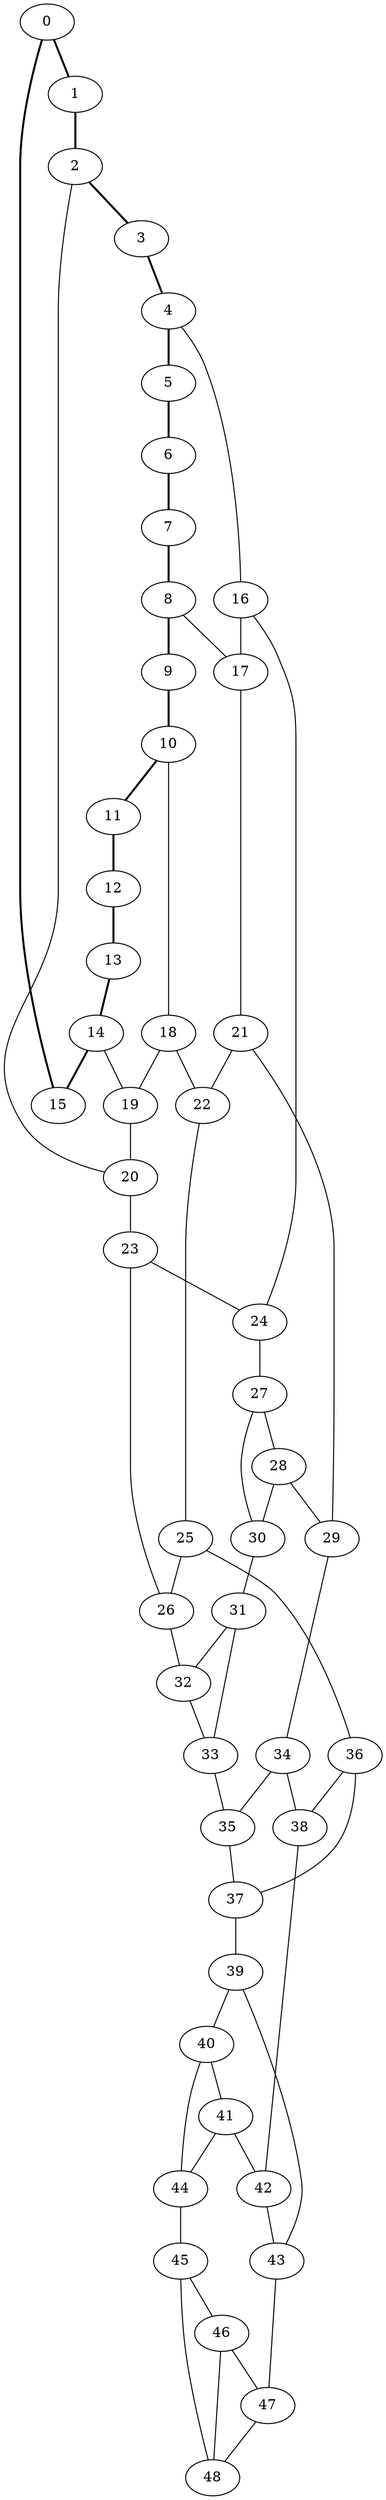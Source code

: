 //Inside of this graph isn't 3-connected
graph G {
0 [ pos = " 10.50,0.00!" ];
0 -- 1[style=bold];
0 -- 15[style=bold];
1 [ pos = " 9.70,4.02!" ];
1 -- 2[style=bold];
2 [ pos = " 7.42,7.42!" ];
2 -- 3[style=bold];
2 -- 20;
3 [ pos = " 4.02,9.70!" ];
3 -- 4[style=bold];
4 [ pos = " 0.00,10.50!" ];
4 -- 5[style=bold];
4 -- 16;
5 [ pos = " -4.02,9.70!" ];
5 -- 6[style=bold];
6 [ pos = " -7.42,7.42!" ];
6 -- 7[style=bold];
7 [ pos = " -9.70,4.02!" ];
7 -- 8[style=bold];
8 [ pos = " -10.50,0.00!" ];
8 -- 9[style=bold];
8 -- 17;
9 [ pos = " -9.70,-4.02!" ];
9 -- 10[style=bold];
10 [ pos = " -7.42,-7.42!" ];
10 -- 11[style=bold];
10 -- 18;
11 [ pos = " -4.02,-9.70!" ];
11 -- 12[style=bold];
12 [ pos = " 0.00,-10.50!" ];
12 -- 13[style=bold];
13 [ pos = " 4.02,-9.70!" ];
13 -- 14[style=bold];
14 [ pos = " 7.42,-7.42!" ];
14 -- 15[style=bold];
14 -- 19;
15 [ pos = " 9.70,-4.02!" ];
16 -- 17;
16 -- 24;
17 -- 21;
18 -- 19;
18 -- 22;
19 -- 20;
20 -- 23;
21 -- 22;
21 -- 29;
22 -- 25;
23 -- 24;
23 -- 26;
24 -- 27;
25 -- 26;
25 -- 36;
26 -- 32;
27 -- 28;
27 -- 30;
28 -- 29;
28 -- 30;
29 -- 34;
30 -- 31;
31 -- 32;
31 -- 33;
32 -- 33;
33 -- 35;
34 -- 35;
34 -- 38;
35 -- 37;
36 -- 37;
36 -- 38;
37 -- 39;
38 -- 42;
39 -- 40;
39 -- 43;
40 -- 41;
40 -- 44;
41 -- 42;
41 -- 44;
42 -- 43;
43 -- 47;
44 -- 45;
45 -- 46;
45 -- 48;
46 -- 47;
46 -- 48;
47 -- 48;
}
